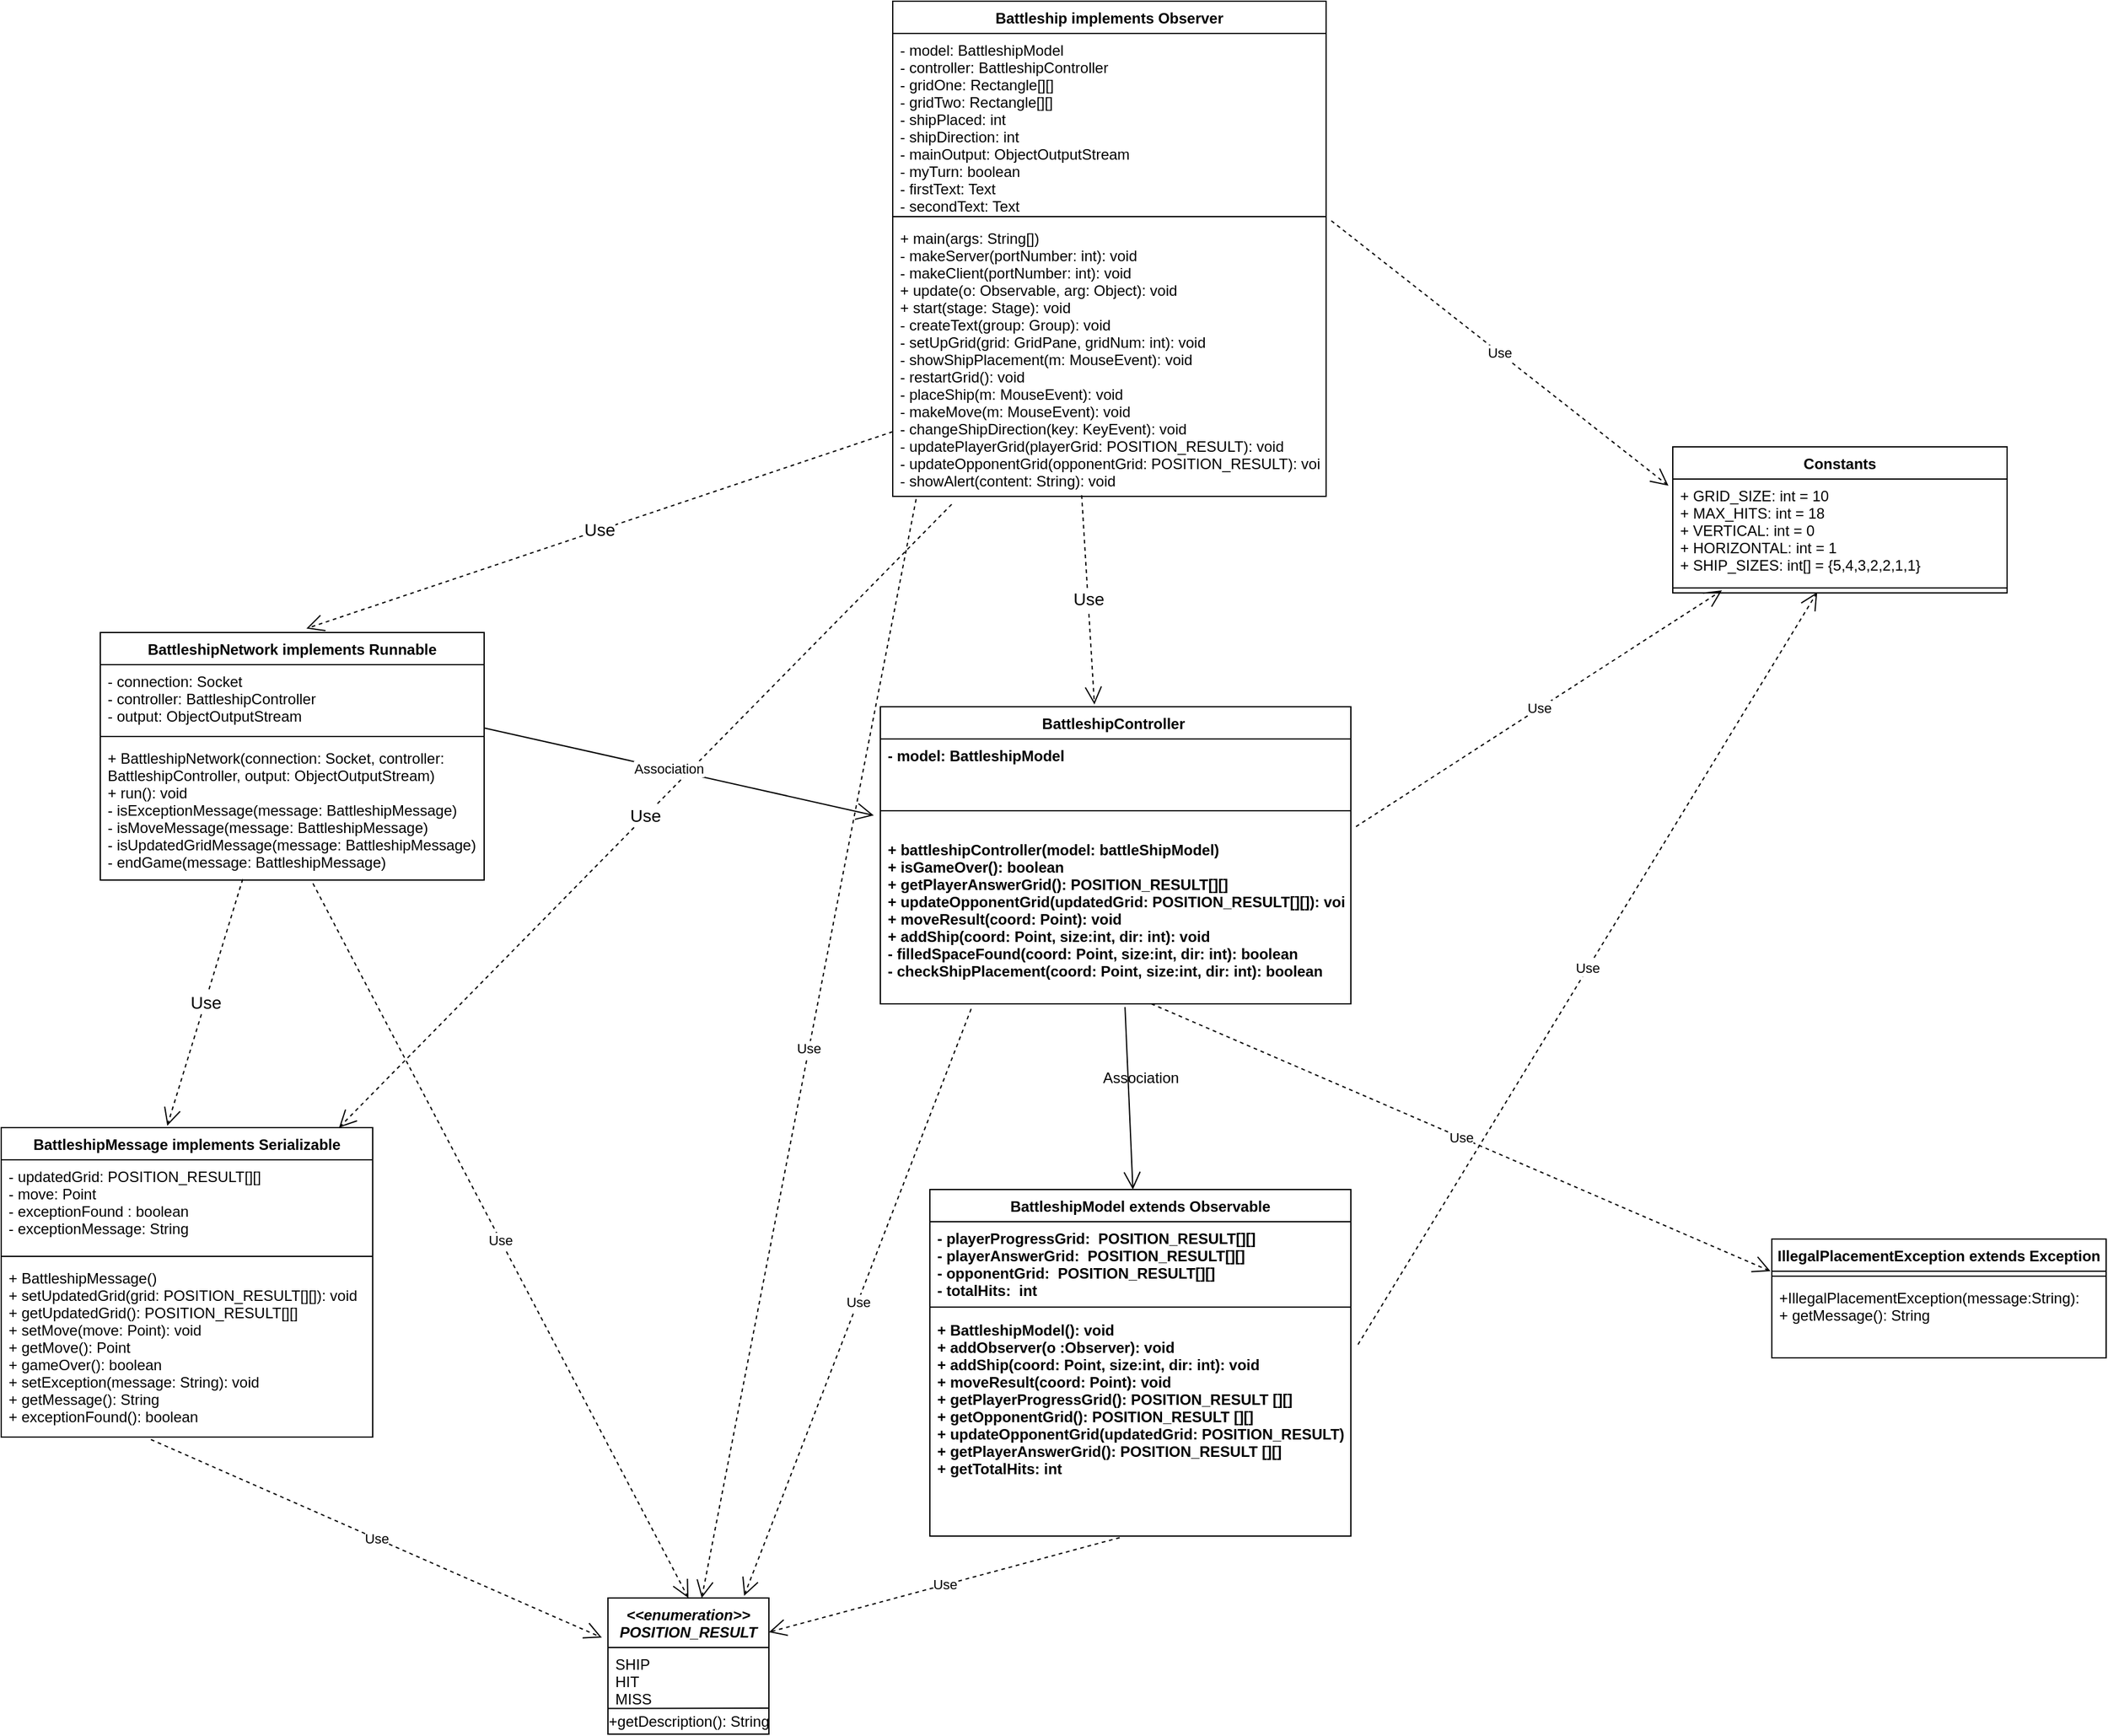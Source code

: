 <mxfile version="17.4.3" type="google"><diagram id="zi5ink08uThbq5q3RWdb" name="Page-1"><mxGraphModel grid="1" page="0" gridSize="10" guides="1" tooltips="1" connect="0" arrows="1" fold="1" pageScale="1" pageWidth="850" pageHeight="1100" math="0" shadow="0"><root><mxCell id="0"/><mxCell id="1" parent="0"/><mxCell id="bzx4M3yu1YXrtJyoaIeC-1" value="BattleshipModel extends Observable" style="swimlane;fontStyle=1;align=center;verticalAlign=top;childLayout=stackLayout;horizontal=1;startSize=26;horizontalStack=0;resizeParent=1;resizeParentMax=0;resizeLast=0;collapsible=1;marginBottom=0;" vertex="1" parent="1"><mxGeometry x="680" y="280" width="340" height="280" as="geometry"/></mxCell><mxCell id="bzx4M3yu1YXrtJyoaIeC-2" value="- playerProgressGrid:  POSITION_RESULT[][]&#10;- playerAnswerGrid:  POSITION_RESULT[][]&#10;- opponentGrid:  POSITION_RESULT[][]&#10;- totalHits:  int" style="text;strokeColor=none;fillColor=none;align=left;verticalAlign=top;spacingLeft=4;spacingRight=4;overflow=hidden;rotatable=0;points=[[0,0.5],[1,0.5]];portConstraint=eastwest;fontStyle=1" vertex="1" parent="bzx4M3yu1YXrtJyoaIeC-1"><mxGeometry y="26" width="340" height="64" as="geometry"/></mxCell><mxCell id="bzx4M3yu1YXrtJyoaIeC-3" value="" style="line;strokeWidth=1;fillColor=none;align=left;verticalAlign=middle;spacingTop=-1;spacingLeft=3;spacingRight=3;rotatable=0;labelPosition=right;points=[];portConstraint=eastwest;" vertex="1" parent="bzx4M3yu1YXrtJyoaIeC-1"><mxGeometry y="90" width="340" height="10" as="geometry"/></mxCell><mxCell id="bzx4M3yu1YXrtJyoaIeC-4" value="+ BattleshipModel(): void&#10;+ addObserver(o :Observer): void&#10;+ addShip(coord: Point, size:int, dir: int): void&#10;+ moveResult(coord: Point): void&#10;+ getPlayerProgressGrid(): POSITION_RESULT [][]&#10;+ getOpponentGrid(): POSITION_RESULT [][]&#10;+ updateOpponentGrid(updatedGrid: POSITION_RESULT): void&#10;+ getPlayerAnswerGrid(): POSITION_RESULT [][]&#10;+ getTotalHits: int" style="text;strokeColor=none;fillColor=none;align=left;verticalAlign=top;spacingLeft=4;spacingRight=4;overflow=hidden;rotatable=0;points=[[0,0.5],[1,0.5]];portConstraint=eastwest;fontStyle=1" vertex="1" parent="bzx4M3yu1YXrtJyoaIeC-1"><mxGeometry y="100" width="340" height="180" as="geometry"/></mxCell><mxCell id="bzx4M3yu1YXrtJyoaIeC-22" style="edgeStyle=orthogonalEdgeStyle;rounded=0;orthogonalLoop=1;jettySize=auto;html=1;entryX=0.5;entryY=1;entryDx=0;entryDy=0;entryPerimeter=0;" edge="1" parent="bzx4M3yu1YXrtJyoaIeC-1" source="bzx4M3yu1YXrtJyoaIeC-1" target="bzx4M3yu1YXrtJyoaIeC-4"><mxGeometry relative="1" as="geometry"/></mxCell><mxCell id="bzx4M3yu1YXrtJyoaIeC-5" value="BattleshipController " style="swimlane;fontStyle=1;align=center;verticalAlign=top;childLayout=stackLayout;horizontal=1;startSize=26;horizontalStack=0;resizeParent=1;resizeParentMax=0;resizeLast=0;collapsible=1;marginBottom=0;" vertex="1" parent="1"><mxGeometry x="640" y="-110" width="380" height="240" as="geometry"/></mxCell><mxCell id="bzx4M3yu1YXrtJyoaIeC-53" value="- model: BattleshipModel " style="text;strokeColor=none;fillColor=none;align=left;verticalAlign=top;spacingLeft=4;spacingRight=4;overflow=hidden;rotatable=0;points=[[0,0.5],[1,0.5]];portConstraint=eastwest;fontStyle=1" vertex="1" parent="bzx4M3yu1YXrtJyoaIeC-5"><mxGeometry y="26" width="380" height="54" as="geometry"/></mxCell><mxCell id="bzx4M3yu1YXrtJyoaIeC-7" value="" style="line;strokeWidth=1;fillColor=none;align=left;verticalAlign=middle;spacingTop=-1;spacingLeft=3;spacingRight=3;rotatable=0;labelPosition=right;points=[];portConstraint=eastwest;" vertex="1" parent="bzx4M3yu1YXrtJyoaIeC-5"><mxGeometry y="80" width="380" height="8" as="geometry"/></mxCell><mxCell id="bzx4M3yu1YXrtJyoaIeC-8" value="&#10;+ battleshipController(model: battleShipModel)&#10;+ isGameOver(): boolean&#10;+ getPlayerAnswerGrid(): POSITION_RESULT[][]&#10;+ updateOpponentGrid(updatedGrid: POSITION_RESULT[][]): void&#10;+ moveResult(coord: Point): void&#10;+ addShip(coord: Point, size:int, dir: int): void&#10;- filledSpaceFound(coord: Point, size:int, dir: int): boolean&#10;- checkShipPlacement(coord: Point, size:int, dir: int): boolean&#10;&#10;" style="text;strokeColor=none;fillColor=none;align=left;verticalAlign=top;spacingLeft=4;spacingRight=4;overflow=hidden;rotatable=0;points=[[0,0.5],[1,0.5]];portConstraint=eastwest;fontStyle=1" vertex="1" parent="bzx4M3yu1YXrtJyoaIeC-5"><mxGeometry y="88" width="380" height="152" as="geometry"/></mxCell><mxCell id="bzx4M3yu1YXrtJyoaIeC-13" value="&lt;&lt;enumeration&gt;&gt;&#10;POSITION_RESULT" style="swimlane;fontStyle=3;align=center;verticalAlign=top;childLayout=stackLayout;horizontal=1;startSize=40;horizontalStack=0;resizeParent=1;resizeParentMax=0;resizeLast=0;collapsible=1;marginBottom=0;" vertex="1" parent="1"><mxGeometry x="420" y="610" width="130" height="110" as="geometry"/></mxCell><mxCell id="bzx4M3yu1YXrtJyoaIeC-14" value="SHIP&#10;HIT &#10;MISS" style="text;strokeColor=none;fillColor=none;align=left;verticalAlign=top;spacingLeft=4;spacingRight=4;overflow=hidden;rotatable=0;points=[[0,0.5],[1,0.5]];portConstraint=eastwest;" vertex="1" parent="bzx4M3yu1YXrtJyoaIeC-13"><mxGeometry y="40" width="130" height="50" as="geometry"/></mxCell><mxCell id="bzx4M3yu1YXrtJyoaIeC-28" value="" style="endArrow=none;html=1;rounded=0;" edge="1" parent="bzx4M3yu1YXrtJyoaIeC-13"><mxGeometry width="50" height="50" relative="1" as="geometry"><mxPoint y="89.26" as="sourcePoint"/><mxPoint x="130" y="89" as="targetPoint"/></mxGeometry></mxCell><mxCell id="bzx4M3yu1YXrtJyoaIeC-23" value="+getDescription(): String" style="text;html=1;align=center;verticalAlign=middle;resizable=0;points=[];autosize=1;strokeColor=none;fillColor=none;" vertex="1" parent="bzx4M3yu1YXrtJyoaIeC-13"><mxGeometry y="90" width="130" height="20" as="geometry"/></mxCell><mxCell id="bzx4M3yu1YXrtJyoaIeC-18" value="Battleship implements Observer" style="swimlane;fontStyle=1;align=center;verticalAlign=top;childLayout=stackLayout;horizontal=1;startSize=26;horizontalStack=0;resizeParent=1;resizeParentMax=0;resizeLast=0;collapsible=1;marginBottom=0;" vertex="1" parent="1"><mxGeometry x="650" y="-680" width="350" height="400" as="geometry"/></mxCell><mxCell id="bzx4M3yu1YXrtJyoaIeC-19" value="- model: BattleshipModel&#10;- controller: BattleshipController&#10;- gridOne: Rectangle[][]&#10;- gridTwo: Rectangle[][]&#10;- shipPlaced: int &#10;- shipDirection: int&#10;- mainOutput: ObjectOutputStream&#10;- myTurn: boolean&#10;- firstText: Text&#10;- secondText: Text&#10;-" style="text;strokeColor=none;fillColor=none;align=left;verticalAlign=top;spacingLeft=4;spacingRight=4;overflow=hidden;rotatable=0;points=[[0,0.5],[1,0.5]];portConstraint=eastwest;" vertex="1" parent="bzx4M3yu1YXrtJyoaIeC-18"><mxGeometry y="26" width="350" height="144" as="geometry"/></mxCell><mxCell id="bzx4M3yu1YXrtJyoaIeC-20" value="" style="line;strokeWidth=1;fillColor=none;align=left;verticalAlign=middle;spacingTop=-1;spacingLeft=3;spacingRight=3;rotatable=0;labelPosition=right;points=[];portConstraint=eastwest;" vertex="1" parent="bzx4M3yu1YXrtJyoaIeC-18"><mxGeometry y="170" width="350" height="8" as="geometry"/></mxCell><mxCell id="bzx4M3yu1YXrtJyoaIeC-21" value="+ main(args: String[])&#10;- makeServer(portNumber: int): void&#10;- makeClient(portNumber: int): void &#10;+ update(o: Observable, arg: Object): void&#10;+ start(stage: Stage): void&#10;- createText(group: Group): void&#10;- setUpGrid(grid: GridPane, gridNum: int): void&#10;- showShipPlacement(m: MouseEvent): void&#10;- restartGrid(): void &#10;- placeShip(m: MouseEvent): void&#10;- makeMove(m: MouseEvent): void &#10;- changeShipDirection(key: KeyEvent): void&#10;- updatePlayerGrid(playerGrid: POSITION_RESULT): void&#10;- updateOpponentGrid(opponentGrid: POSITION_RESULT): void&#10;- showAlert(content: String): void&#10;&#10;&#10;&#10;" style="text;strokeColor=none;fillColor=none;align=left;verticalAlign=top;spacingLeft=4;spacingRight=4;overflow=hidden;rotatable=0;points=[[0,0.5],[1,0.5]];portConstraint=eastwest;" vertex="1" parent="bzx4M3yu1YXrtJyoaIeC-18"><mxGeometry y="178" width="350" height="222" as="geometry"/></mxCell><mxCell id="bzx4M3yu1YXrtJyoaIeC-29" value="IllegalPlacementException extends Exception" style="swimlane;fontStyle=1;align=center;verticalAlign=top;childLayout=stackLayout;horizontal=1;startSize=26;horizontalStack=0;resizeParent=1;resizeParentMax=0;resizeLast=0;collapsible=1;marginBottom=0;" vertex="1" parent="1"><mxGeometry x="1360" y="320" width="270" height="96" as="geometry"/></mxCell><mxCell id="bzx4M3yu1YXrtJyoaIeC-31" value="" style="line;strokeWidth=1;fillColor=none;align=left;verticalAlign=middle;spacingTop=-1;spacingLeft=3;spacingRight=3;rotatable=0;labelPosition=right;points=[];portConstraint=eastwest;" vertex="1" parent="bzx4M3yu1YXrtJyoaIeC-29"><mxGeometry y="26" width="270" height="8" as="geometry"/></mxCell><mxCell id="bzx4M3yu1YXrtJyoaIeC-32" value="+IllegalPlacementException(message:String): &#10;+ getMessage(): String&#10;" style="text;strokeColor=none;fillColor=none;align=left;verticalAlign=top;spacingLeft=4;spacingRight=4;overflow=hidden;rotatable=0;points=[[0,0.5],[1,0.5]];portConstraint=eastwest;" vertex="1" parent="bzx4M3yu1YXrtJyoaIeC-29"><mxGeometry y="34" width="270" height="62" as="geometry"/></mxCell><mxCell id="bzx4M3yu1YXrtJyoaIeC-33" value="Constants" style="swimlane;fontStyle=1;align=center;verticalAlign=top;childLayout=stackLayout;horizontal=1;startSize=26;horizontalStack=0;resizeParent=1;resizeParentMax=0;resizeLast=0;collapsible=1;marginBottom=0;" vertex="1" parent="1"><mxGeometry x="1280" y="-320" width="270" height="118" as="geometry"/></mxCell><mxCell id="bzx4M3yu1YXrtJyoaIeC-34" value="+ GRID_SIZE: int = 10&#10;+ MAX_HITS: int = 18&#10;+ VERTICAL: int = 0&#10;+ HORIZONTAL: int = 1&#10;+ SHIP_SIZES: int[] = {5,4,3,2,2,1,1}" style="text;strokeColor=none;fillColor=none;align=left;verticalAlign=top;spacingLeft=4;spacingRight=4;overflow=hidden;rotatable=0;points=[[0,0.5],[1,0.5]];portConstraint=eastwest;" vertex="1" parent="bzx4M3yu1YXrtJyoaIeC-33"><mxGeometry y="26" width="270" height="84" as="geometry"/></mxCell><mxCell id="bzx4M3yu1YXrtJyoaIeC-35" value="" style="line;strokeWidth=1;fillColor=none;align=left;verticalAlign=middle;spacingTop=-1;spacingLeft=3;spacingRight=3;rotatable=0;labelPosition=right;points=[];portConstraint=eastwest;" vertex="1" parent="bzx4M3yu1YXrtJyoaIeC-33"><mxGeometry y="110" width="270" height="8" as="geometry"/></mxCell><mxCell id="bzx4M3yu1YXrtJyoaIeC-37" value="BattleshipNetwork implements Runnable" style="swimlane;fontStyle=1;align=center;verticalAlign=top;childLayout=stackLayout;horizontal=1;startSize=26;horizontalStack=0;resizeParent=1;resizeParentMax=0;resizeLast=0;collapsible=1;marginBottom=0;" vertex="1" parent="1"><mxGeometry x="10" y="-170" width="310" height="200" as="geometry"/></mxCell><mxCell id="bzx4M3yu1YXrtJyoaIeC-38" value="- connection: Socket&#10;- controller: BattleshipController&#10;- output: ObjectOutputStream&#10;" style="text;strokeColor=none;fillColor=none;align=left;verticalAlign=top;spacingLeft=4;spacingRight=4;overflow=hidden;rotatable=0;points=[[0,0.5],[1,0.5]];portConstraint=eastwest;" vertex="1" parent="bzx4M3yu1YXrtJyoaIeC-37"><mxGeometry y="26" width="310" height="54" as="geometry"/></mxCell><mxCell id="bzx4M3yu1YXrtJyoaIeC-39" value="" style="line;strokeWidth=1;fillColor=none;align=left;verticalAlign=middle;spacingTop=-1;spacingLeft=3;spacingRight=3;rotatable=0;labelPosition=right;points=[];portConstraint=eastwest;" vertex="1" parent="bzx4M3yu1YXrtJyoaIeC-37"><mxGeometry y="80" width="310" height="8" as="geometry"/></mxCell><mxCell id="bzx4M3yu1YXrtJyoaIeC-40" value="+ BattleshipNetwork(connection: Socket, controller: &#10;BattleshipController, output: ObjectOutputStream)&#10;+ run(): void&#10;- isExceptionMessage(message: BattleshipMessage)&#10;- isMoveMessage(message: BattleshipMessage)&#10;- isUpdatedGridMessage(message: BattleshipMessage)&#10;- endGame(message: BattleshipMessage)&#10;" style="text;strokeColor=none;fillColor=none;align=left;verticalAlign=top;spacingLeft=4;spacingRight=4;overflow=hidden;rotatable=0;points=[[0,0.5],[1,0.5]];portConstraint=eastwest;" vertex="1" parent="bzx4M3yu1YXrtJyoaIeC-37"><mxGeometry y="88" width="310" height="112" as="geometry"/></mxCell><mxCell id="bzx4M3yu1YXrtJyoaIeC-43" value="BattleshipMessage implements Serializable" style="swimlane;fontStyle=1;align=center;verticalAlign=top;childLayout=stackLayout;horizontal=1;startSize=26;horizontalStack=0;resizeParent=1;resizeParentMax=0;resizeLast=0;collapsible=1;marginBottom=0;" vertex="1" parent="1"><mxGeometry x="-70" y="230" width="300" height="250" as="geometry"/></mxCell><mxCell id="bzx4M3yu1YXrtJyoaIeC-44" value="- updatedGrid: POSITION_RESULT[][]&#10;- move: Point&#10;- exceptionFound : boolean&#10;- exceptionMessage: String&#10;" style="text;strokeColor=none;fillColor=none;align=left;verticalAlign=top;spacingLeft=4;spacingRight=4;overflow=hidden;rotatable=0;points=[[0,0.5],[1,0.5]];portConstraint=eastwest;" vertex="1" parent="bzx4M3yu1YXrtJyoaIeC-43"><mxGeometry y="26" width="300" height="74" as="geometry"/></mxCell><mxCell id="bzx4M3yu1YXrtJyoaIeC-45" value="" style="line;strokeWidth=1;fillColor=none;align=left;verticalAlign=middle;spacingTop=-1;spacingLeft=3;spacingRight=3;rotatable=0;labelPosition=right;points=[];portConstraint=eastwest;" vertex="1" parent="bzx4M3yu1YXrtJyoaIeC-43"><mxGeometry y="100" width="300" height="8" as="geometry"/></mxCell><mxCell id="bzx4M3yu1YXrtJyoaIeC-46" value="+ BattleshipMessage()&#10;+ setUpdatedGrid(grid: POSITION_RESULT[][]): void&#10;+ getUpdatedGrid(): POSITION_RESULT[][]&#10;+ setMove(move: Point): void &#10;+ getMove(): Point&#10;+ gameOver(): boolean&#10;+ setException(message: String): void&#10;+ getMessage(): String&#10;+ exceptionFound(): boolean" style="text;strokeColor=none;fillColor=none;align=left;verticalAlign=top;spacingLeft=4;spacingRight=4;overflow=hidden;rotatable=0;points=[[0,0.5],[1,0.5]];portConstraint=eastwest;" vertex="1" parent="bzx4M3yu1YXrtJyoaIeC-43"><mxGeometry y="108" width="300" height="142" as="geometry"/></mxCell><mxCell id="bzx4M3yu1YXrtJyoaIeC-47" value="" style="endArrow=open;endFill=1;endSize=12;html=1;rounded=0;fontSize=14;exitX=0.52;exitY=1.017;exitDx=0;exitDy=0;exitPerimeter=0;" edge="1" parent="1" source="bzx4M3yu1YXrtJyoaIeC-8" target="bzx4M3yu1YXrtJyoaIeC-1"><mxGeometry width="160" relative="1" as="geometry"><mxPoint x="800" y="170" as="sourcePoint"/><mxPoint x="799.996" y="280.0" as="targetPoint"/></mxGeometry></mxCell><mxCell id="bzx4M3yu1YXrtJyoaIeC-48" value="Use" style="endArrow=open;endSize=12;dashed=1;html=1;rounded=0;fontSize=14;entryX=0.455;entryY=-0.008;entryDx=0;entryDy=0;entryPerimeter=0;exitX=0.436;exitY=0.996;exitDx=0;exitDy=0;exitPerimeter=0;" edge="1" parent="1" target="bzx4M3yu1YXrtJyoaIeC-5" source="bzx4M3yu1YXrtJyoaIeC-21"><mxGeometry width="160" relative="1" as="geometry"><mxPoint x="799" y="-300" as="sourcePoint"/><mxPoint x="799" y="-130" as="targetPoint"/></mxGeometry></mxCell><mxCell id="bzx4M3yu1YXrtJyoaIeC-49" value="Association" style="text;html=1;align=center;verticalAlign=middle;resizable=0;points=[];autosize=1;strokeColor=none;fillColor=none;" vertex="1" parent="1"><mxGeometry x="810" y="180" width="80" height="20" as="geometry"/></mxCell><mxCell id="bzx4M3yu1YXrtJyoaIeC-52" value="Use" style="endArrow=open;endSize=12;dashed=1;html=1;rounded=0;fontSize=14;entryX=0.537;entryY=-0.016;entryDx=0;entryDy=0;entryPerimeter=0;" edge="1" parent="1" source="bzx4M3yu1YXrtJyoaIeC-21" target="bzx4M3yu1YXrtJyoaIeC-37"><mxGeometry width="160" relative="1" as="geometry"><mxPoint x="720" y="-250" as="sourcePoint"/><mxPoint x="720" y="-80" as="targetPoint"/></mxGeometry></mxCell><mxCell id="bzx4M3yu1YXrtJyoaIeC-54" value="Use" style="endArrow=open;endSize=12;dashed=1;html=1;rounded=0;fontSize=14;exitX=0.136;exitY=1.029;exitDx=0;exitDy=0;exitPerimeter=0;" edge="1" parent="1" source="bzx4M3yu1YXrtJyoaIeC-21" target="bzx4M3yu1YXrtJyoaIeC-43"><mxGeometry width="160" relative="1" as="geometry"><mxPoint x="700" y="-210" as="sourcePoint"/><mxPoint x="700" y="-40" as="targetPoint"/></mxGeometry></mxCell><mxCell id="bzx4M3yu1YXrtJyoaIeC-55" value="Use" style="endArrow=open;endSize=12;dashed=1;html=1;rounded=0;fontSize=14;exitX=0.371;exitY=0.994;exitDx=0;exitDy=0;exitPerimeter=0;entryX=0.447;entryY=-0.006;entryDx=0;entryDy=0;entryPerimeter=0;" edge="1" parent="1" source="bzx4M3yu1YXrtJyoaIeC-40" target="bzx4M3yu1YXrtJyoaIeC-43"><mxGeometry width="160" relative="1" as="geometry"><mxPoint x="190" y="150" as="sourcePoint"/><mxPoint x="190" y="320" as="targetPoint"/></mxGeometry></mxCell><mxCell id="bzx4M3yu1YXrtJyoaIeC-57" value="Use" style="endArrow=open;endSize=12;dashed=1;html=1;rounded=0;entryX=-0.004;entryY=-0.129;entryDx=0;entryDy=0;entryPerimeter=0;exitX=0.576;exitY=1;exitDx=0;exitDy=0;exitPerimeter=0;" edge="1" parent="1" source="bzx4M3yu1YXrtJyoaIeC-8" target="bzx4M3yu1YXrtJyoaIeC-32"><mxGeometry width="160" relative="1" as="geometry"><mxPoint x="810" y="120" as="sourcePoint"/><mxPoint x="1210" y="220" as="targetPoint"/></mxGeometry></mxCell><mxCell id="bzx4M3yu1YXrtJyoaIeC-65" value="Use" style="endArrow=open;endSize=12;dashed=1;html=1;rounded=0;exitX=0.054;exitY=1.01;exitDx=0;exitDy=0;exitPerimeter=0;" edge="1" parent="1" source="bzx4M3yu1YXrtJyoaIeC-21" target="bzx4M3yu1YXrtJyoaIeC-13"><mxGeometry width="160" relative="1" as="geometry"><mxPoint x="650" y="-300" as="sourcePoint"/><mxPoint x="460" y="600" as="targetPoint"/></mxGeometry></mxCell><mxCell id="bzx4M3yu1YXrtJyoaIeC-67" value="Use" style="endArrow=open;endSize=12;dashed=1;html=1;rounded=0;exitX=0.403;exitY=1.014;exitDx=0;exitDy=0;exitPerimeter=0;entryX=-0.038;entryY=0.291;entryDx=0;entryDy=0;entryPerimeter=0;" edge="1" parent="1" source="bzx4M3yu1YXrtJyoaIeC-46" target="bzx4M3yu1YXrtJyoaIeC-13"><mxGeometry width="160" relative="1" as="geometry"><mxPoint x="190" y="520" as="sourcePoint"/><mxPoint x="460" y="600" as="targetPoint"/></mxGeometry></mxCell><mxCell id="bzx4M3yu1YXrtJyoaIeC-68" value="Use" style="endArrow=open;endSize=12;dashed=1;html=1;rounded=0;exitX=0.554;exitY=1.024;exitDx=0;exitDy=0;exitPerimeter=0;entryX=0.5;entryY=0;entryDx=0;entryDy=0;entryPerimeter=0;" edge="1" parent="1" source="bzx4M3yu1YXrtJyoaIeC-40" target="bzx4M3yu1YXrtJyoaIeC-13"><mxGeometry width="160" relative="1" as="geometry"><mxPoint x="330" y="120" as="sourcePoint"/><mxPoint x="490" y="600" as="targetPoint"/></mxGeometry></mxCell><mxCell id="bzx4M3yu1YXrtJyoaIeC-69" value="Use" style="endArrow=open;endSize=12;dashed=1;html=1;rounded=0;exitX=0.451;exitY=1.007;exitDx=0;exitDy=0;exitPerimeter=0;entryX=1;entryY=0.251;entryDx=0;entryDy=0;entryPerimeter=0;" edge="1" parent="1" source="bzx4M3yu1YXrtJyoaIeC-4" target="bzx4M3yu1YXrtJyoaIeC-13"><mxGeometry width="160" relative="1" as="geometry"><mxPoint x="723.53" y="-140" as="sourcePoint"/><mxPoint x="550.004" y="780" as="targetPoint"/></mxGeometry></mxCell><mxCell id="bzx4M3yu1YXrtJyoaIeC-70" value="" style="endArrow=open;endFill=1;endSize=12;html=1;rounded=0;fontSize=14;entryX=-0.014;entryY=-0.002;entryDx=0;entryDy=0;entryPerimeter=0;exitX=1;exitY=0.946;exitDx=0;exitDy=0;exitPerimeter=0;" edge="1" parent="1" source="bzx4M3yu1YXrtJyoaIeC-38" target="bzx4M3yu1YXrtJyoaIeC-8"><mxGeometry width="160" relative="1" as="geometry"><mxPoint x="380" y="-85" as="sourcePoint"/><mxPoint x="529.996" y="57.42" as="targetPoint"/></mxGeometry></mxCell><mxCell id="bzx4M3yu1YXrtJyoaIeC-71" value="Association" style="edgeLabel;html=1;align=center;verticalAlign=middle;resizable=0;points=[];" vertex="1" connectable="0" parent="bzx4M3yu1YXrtJyoaIeC-70"><mxGeometry x="-0.058" y="2" relative="1" as="geometry"><mxPoint y="1" as="offset"/></mxGeometry></mxCell><mxCell id="bzx4M3yu1YXrtJyoaIeC-72" value="Use" style="endArrow=open;endSize=12;dashed=1;html=1;rounded=0;exitX=0.193;exitY=1.027;exitDx=0;exitDy=0;exitPerimeter=0;entryX=0.846;entryY=-0.016;entryDx=0;entryDy=0;entryPerimeter=0;" edge="1" parent="1" source="bzx4M3yu1YXrtJyoaIeC-8" target="bzx4M3yu1YXrtJyoaIeC-13"><mxGeometry width="160" relative="1" as="geometry"><mxPoint x="693.34" y="220.0" as="sourcePoint"/><mxPoint x="450" y="296.35" as="targetPoint"/></mxGeometry></mxCell><mxCell id="bzx4M3yu1YXrtJyoaIeC-73" value="Use" style="endArrow=open;endSize=12;dashed=1;html=1;rounded=0;exitX=1.017;exitY=0.14;exitDx=0;exitDy=0;exitPerimeter=0;entryX=0.432;entryY=0.942;entryDx=0;entryDy=0;entryPerimeter=0;" edge="1" parent="1" source="bzx4M3yu1YXrtJyoaIeC-4" target="bzx4M3yu1YXrtJyoaIeC-35"><mxGeometry width="160" relative="1" as="geometry"><mxPoint x="868.88" y="140.0" as="sourcePoint"/><mxPoint x="1230" y="320" as="targetPoint"/></mxGeometry></mxCell><mxCell id="bzx4M3yu1YXrtJyoaIeC-74" value="Use" style="endArrow=open;endSize=12;dashed=1;html=1;rounded=0;entryX=0.147;entryY=0.75;entryDx=0;entryDy=0;entryPerimeter=0;exitX=1.011;exitY=0.058;exitDx=0;exitDy=0;exitPerimeter=0;" edge="1" parent="1" source="bzx4M3yu1YXrtJyoaIeC-8" target="bzx4M3yu1YXrtJyoaIeC-35"><mxGeometry width="160" relative="1" as="geometry"><mxPoint x="878.88" y="150.0" as="sourcePoint"/><mxPoint x="1378.92" y="366.002" as="targetPoint"/></mxGeometry></mxCell><mxCell id="bzx4M3yu1YXrtJyoaIeC-75" value="Use" style="endArrow=open;endSize=12;dashed=1;html=1;rounded=0;entryX=-0.013;entryY=0.064;entryDx=0;entryDy=0;entryPerimeter=0;exitX=1.012;exitY=1.051;exitDx=0;exitDy=0;exitPerimeter=0;" edge="1" parent="1" source="bzx4M3yu1YXrtJyoaIeC-19" target="bzx4M3yu1YXrtJyoaIeC-34"><mxGeometry width="160" relative="1" as="geometry"><mxPoint x="888.88" y="160.0" as="sourcePoint"/><mxPoint x="1388.92" y="376.002" as="targetPoint"/></mxGeometry></mxCell></root></mxGraphModel></diagram></mxfile>